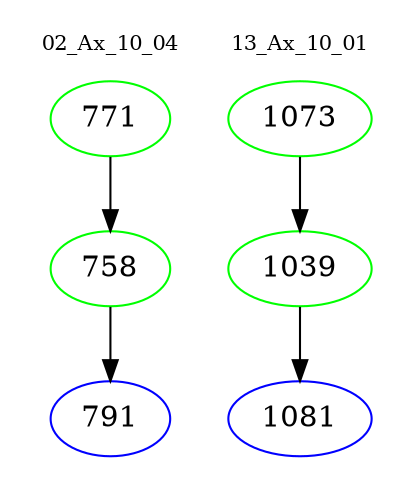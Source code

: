 digraph{
subgraph cluster_0 {
color = white
label = "02_Ax_10_04";
fontsize=10;
T0_771 [label="771", color="green"]
T0_771 -> T0_758 [color="black"]
T0_758 [label="758", color="green"]
T0_758 -> T0_791 [color="black"]
T0_791 [label="791", color="blue"]
}
subgraph cluster_1 {
color = white
label = "13_Ax_10_01";
fontsize=10;
T1_1073 [label="1073", color="green"]
T1_1073 -> T1_1039 [color="black"]
T1_1039 [label="1039", color="green"]
T1_1039 -> T1_1081 [color="black"]
T1_1081 [label="1081", color="blue"]
}
}
